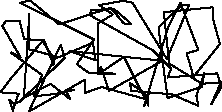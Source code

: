 unitsize(0.001cm);
// 49926.4
draw((2995,264)--(3600,459));
draw((3600,459)--(3642,699));
draw((3642,699)--(3503,301));
draw((3503,301)--(3538,125));
draw((3538,125)--(3062,329));
draw((3062,329)--(2347,388));
draw((2347,388)--(2334,523));
draw((2334,523)--(2597,349));
draw((2597,349)--(2592,248));
draw((2592,248)--(1828,456));
draw((1828,456)--(1541,354));
draw((1541,354)--(1529,581));
draw((1529,581)--(547,25));
draw((547,25)--(1109,1196));
draw((1109,1196)--(1179,969));
draw((1179,969)--(387,199));
draw((387,199)--(278,165));
draw((278,165)--(202,233));
draw((202,233)--(264,36));
draw((264,36)--(366,339));
draw((366,339)--(47,363));
draw((47,363)--(240,619));
draw((240,619)--(811,1295));
draw((811,1295)--(981,848));
draw((981,848)--(1009,1001));
draw((1009,1001)--(555,1121));
draw((555,1121)--(555,1753));
draw((555,1753)--(460,267));
draw((460,267)--(931,512));
draw((931,512)--(1272,246));
draw((1272,246)--(1203,385));
draw((1203,385)--(1346,408));
draw((1346,408)--(1017,333));
draw((1017,333)--(634,294));
draw((634,294)--(781,670));
draw((781,670)--(235,1059));
draw((235,1059)--(241,1069));
draw((241,1069)--(401,980));
draw((401,980)--(80,1533));
draw((80,1533)--(149,1629));
draw((149,1629)--(386,1616));
draw((386,1616)--(464,1302));
draw((464,1302)--(778,1282));
draw((778,1282)--(997,942));
draw((997,942)--(1021,962));
draw((1021,962)--(1677,1238));
draw((1677,1238)--(1725,927));
draw((1725,927)--(1264,1090));
draw((1264,1090)--(2901,920));
draw((2901,920)--(1962,389));
draw((1962,389)--(1819,814));
draw((1819,814)--(1766,692));
draw((1766,692)--(2067,694));
draw((2067,694)--(1604,706));
draw((1604,706)--(1393,859));
draw((1393,859)--(1699,1294));
draw((1699,1294)--(394,1944));
draw((394,1944)--(571,1982));
draw((571,1982)--(1082,1561));
draw((1082,1561)--(1632,1742));
draw((1632,1742)--(1994,1852));
draw((1994,1852)--(2221,1578));
draw((2221,1578)--(2356,1568));
draw((2356,1568)--(2050,1833));
draw((2050,1833)--(1646,1817));
draw((1646,1817)--(1623,1723));
draw((1623,1723)--(2740,1101));
draw((2740,1101)--(3060,781));
draw((3060,781)--(2993,624));
draw((2993,624)--(3868,697));
draw((3868,697)--(3946,459));
draw((3946,459)--(3766,154));
draw((3766,154)--(3935,540));
draw((3935,540)--(3599,514));
draw((3599,514)--(3023,871));
draw((3023,871)--(2927,1777));
draw((2927,1777)--(3786,1862));
draw((3786,1862)--(3805,1619));
draw((3805,1619)--(3918,1217));
draw((3918,1217)--(3452,637));
draw((3452,637)--(3332,1049));
draw((3332,1049)--(3535,1112));
draw((3535,1112)--(3220,1945));
draw((3220,1945)--(3007,1524));
draw((3007,1524)--(2581,121));
draw((2581,121)--(2658,360));
draw((2658,360)--(2656,128));
draw((2656,128)--(2223,990));
draw((2223,990)--(1766,678));
draw((1766,678)--(1768,1578));
draw((1768,1578)--(2028,1736));
draw((2028,1736)--(1787,1902));
draw((1787,1902)--(2214,1977));
draw((2214,1977)--(2374,1944));
draw((2374,1944)--(2982,949));
draw((2982,949)--(3373,1902));
draw((3373,1902)--(3248,1906));
draw((3248,1906)--(2834,1512));
draw((2834,1512)--(2944,632));
draw((2944,632)--(2995,264));
